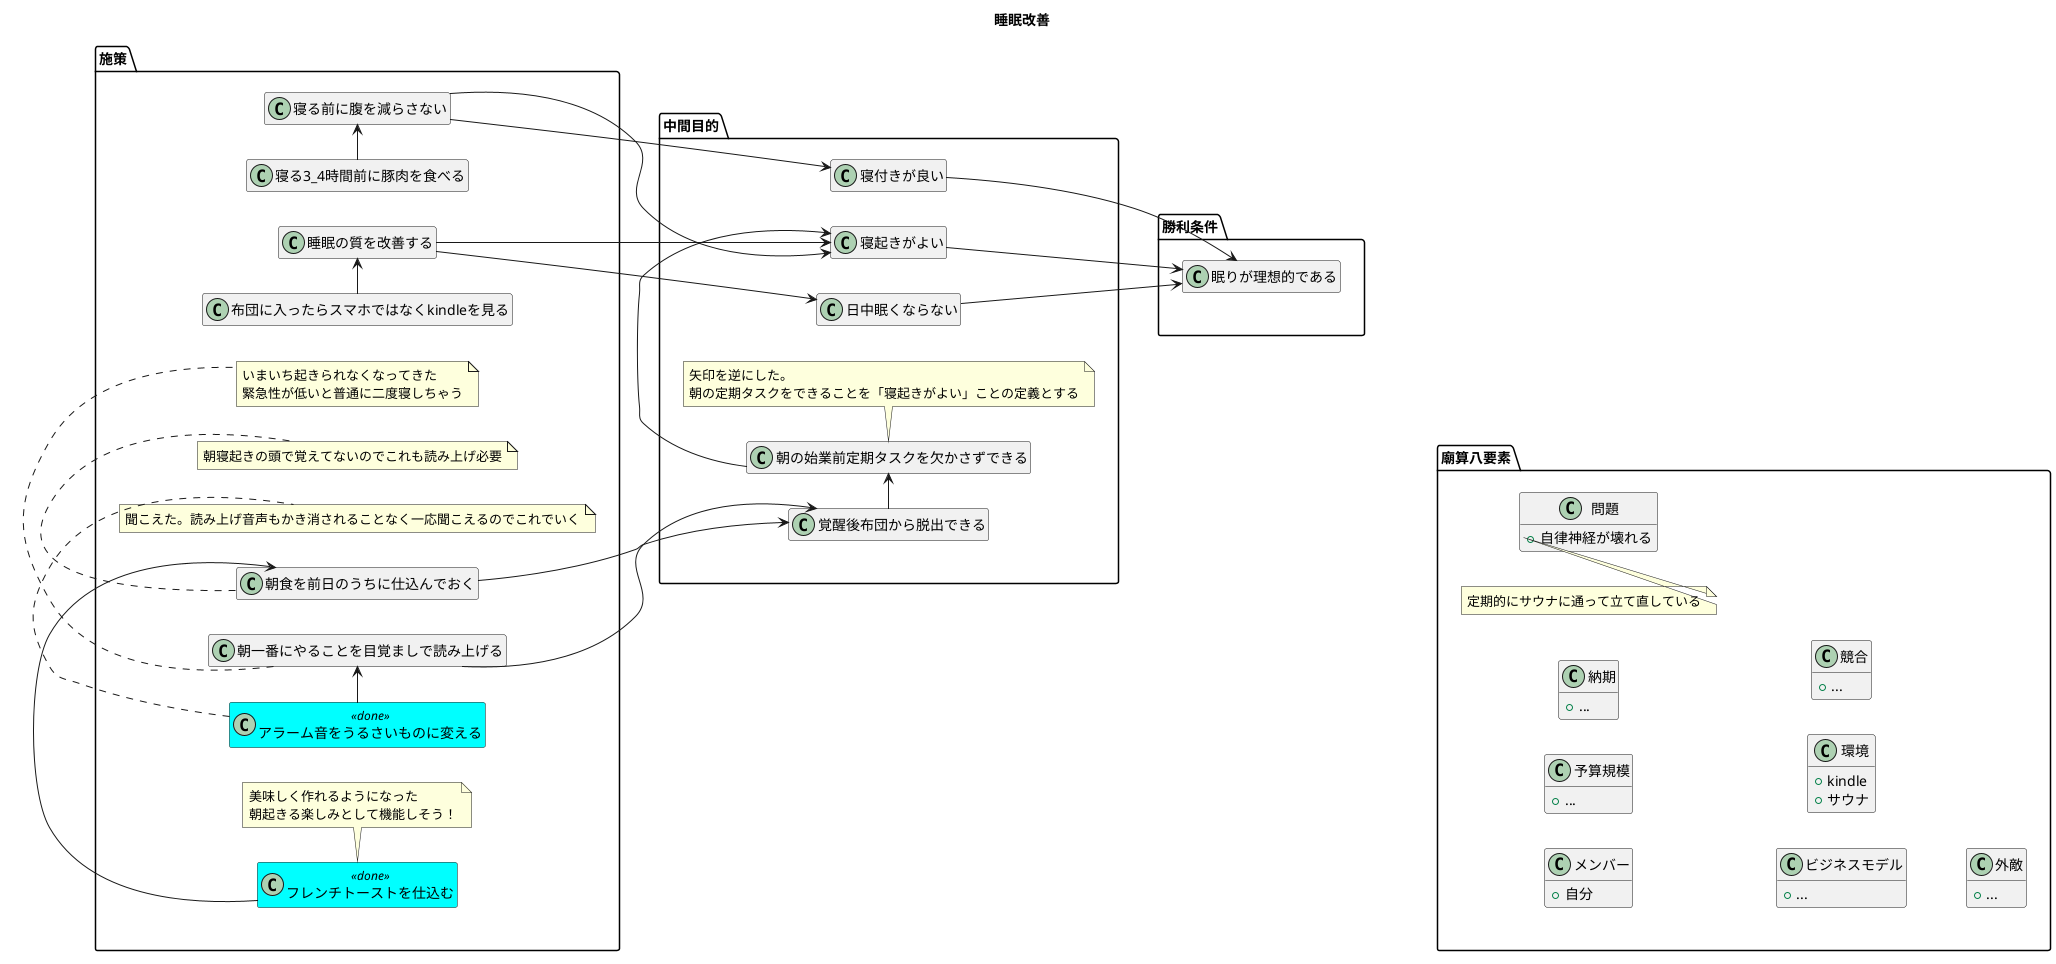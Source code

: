 @startuml

title 睡眠改善

hide empty members
skinparam class {
  BackgroundColor<<deprecated>> Grey
  BackgroundColor<<done>> Cyan
  BackgroundColor<<new>> Yellow
}

left to right direction


package 勝利条件 {
  class 眠りが理想的である
}

package 中間目的 {
  class 寝付きが良い
  寝付きが良い --> 眠りが理想的である

  class 寝起きがよい
  寝起きがよい --> 眠りが理想的である

  class 日中眠くならない
  日中眠くならない --> 眠りが理想的である

  class 覚醒後布団から脱出できる
  朝の始業前定期タスクを欠かさずできる -> 寝起きがよい

  class 朝の始業前定期タスクを欠かさずできる
  note bottom
  矢印を逆にした。
  朝の定期タスクをできることを「寝起きがよい」ことの定義とする
  end note
  覚醒後布団から脱出できる -> 朝の始業前定期タスクを欠かさずできる
}

package 施策 {
  class 睡眠の質を改善する
  睡眠の質を改善する --> 寝起きがよい
  睡眠の質を改善する --> 日中眠くならない

  class 布団に入ったらスマホではなくkindleを見る
  布団に入ったらスマホではなくkindleを見る -> 睡眠の質を改善する

  class 寝る前に腹を減らさない
  寝る前に腹を減らさない --> 寝付きが良い
  寝る前に腹を減らさない --> 寝起きがよい
  寝る3_4時間前に豚肉を食べる -> 寝る前に腹を減らさない

  class 朝一番にやることを目覚ましで読み上げる
  note bottom
  いまいち起きられなくなってきた
  緊急性が低いと普通に二度寝しちゃう
  end note
  朝一番にやることを目覚ましで読み上げる --> 覚醒後布団から脱出できる

  class アラーム音をうるさいものに変える<<done>>
  note bottom
  聞こえた。読み上げ音声もかき消されることなく一応聞こえるのでこれでいく
  end note
  アラーム音をうるさいものに変える -> 朝一番にやることを目覚ましで読み上げる

  class 朝食を前日のうちに仕込んでおく
  note bottom
  朝寝起きの頭で覚えてないのでこれも読み上げ必要
  end note
  朝食を前日のうちに仕込んでおく --> 覚醒後布団から脱出できる

  class フレンチトーストを仕込む<<done>>
  note bottom
  美味しく作れるようになった
  朝起きる楽しみとして機能しそう！
  end note
  フレンチトーストを仕込む -> 朝食を前日のうちに仕込んでおく
}

package 廟算八要素 {
  class メンバー {
   + 自分
  }
  class 予算規模 {
   + ...
  }
  class 納期 {
   + ...
  }
  class ビジネスモデル {
   + ...
  }
  class 環境 {
   + kindle
   + サウナ
  }

  class 競合 {
   + ...
  }
  class 外敵 {
   + ...
  }
  class 問題 {
   + 自律神経が壊れる
  }
  note right of 問題::自律神経が壊れる
  定期的にサウナに通って立て直している
  end note
}

中間目的 --u[hidden]--> 勝利条件
施策 --u[hidden]--> 中間目的
廟算八要素 ---u[hidden]--> 施策

@enduml
